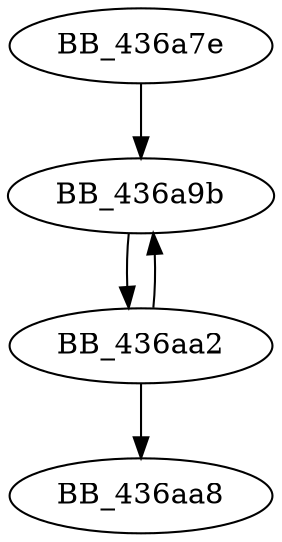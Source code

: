 DiGraph sub_436A7E{
BB_436a7e->BB_436a9b
BB_436a9b->BB_436aa2
BB_436aa2->BB_436a9b
BB_436aa2->BB_436aa8
}
